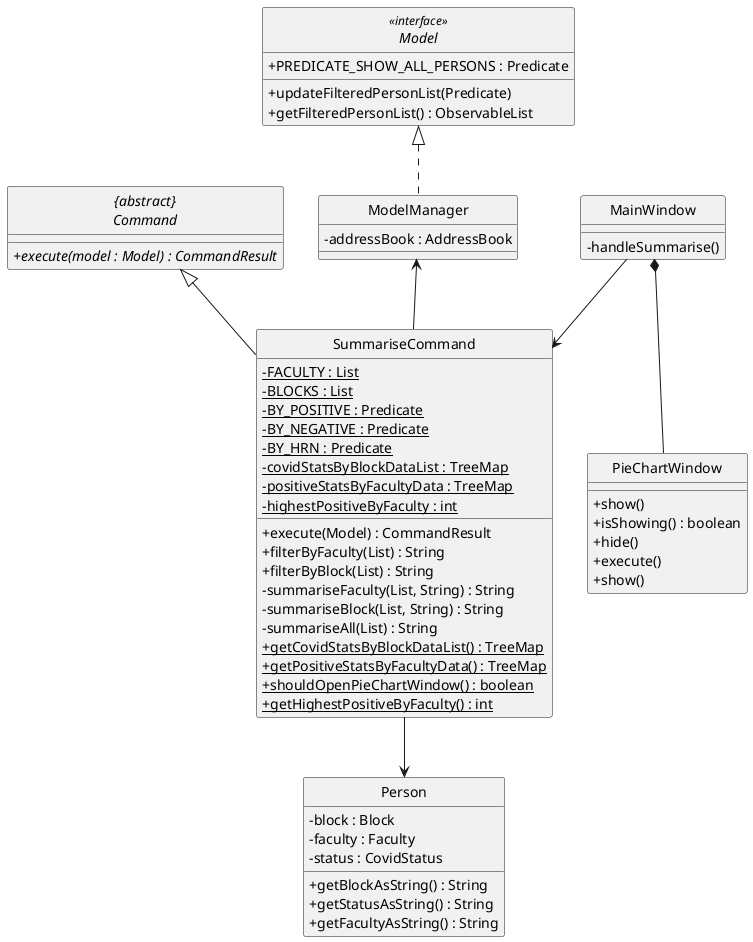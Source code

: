 @startuml
skinparam backgroundColor #ffffff
skinparam classAttributeIconSize 0
hide circle

abstract class "{abstract}\nCommand" {
    + {abstract} execute(model : Model) : CommandResult
}

interface Model <<interface>> {
    /' Fields '/
    +PREDICATE_SHOW_ALL_PERSONS : Predicate

    /' Methods '/
    + updateFilteredPersonList(Predicate)
    + getFilteredPersonList() : ObservableList
}

class ModelManager implements Model{
    -addressBook : AddressBook
}

class Person {
    /' Fields '/
     -block : Block
     -faculty : Faculty
     -status : CovidStatus

    /' Methods '/
    + getBlockAsString() : String
    + getStatusAsString() : String
    + getFacultyAsString() : String
}

class SummariseCommand {
    /' Fields '/
    - {static} FACULTY : List
    - {static} BLOCKS : List
    - {static} BY_POSITIVE : Predicate
    - {static} BY_NEGATIVE : Predicate
    - {static} BY_HRN : Predicate
    - {static} covidStatsByBlockDataList : TreeMap
    - {static} positiveStatsByFacultyData : TreeMap
    - {static} highestPositiveByFaculty : int

    /' Methods '/
    + execute(Model) : CommandResult
    + filterByFaculty(List) : String
    + filterByBlock(List) : String
    - summariseFaculty(List, String) : String
    - summariseBlock(List, String) : String
    - summariseAll(List) : String
    + {static} getCovidStatsByBlockDataList() : TreeMap
    + {static} getPositiveStatsByFacultyData() : TreeMap
    + {static} shouldOpenPieChartWindow() : boolean
    + {static} getHighestPositiveByFaculty() : int
}

class MainWindow {
    /' Methods '/
    - handleSummarise()
}

class PieChartWindow {
     /' Methods '/
     + show()
     + isShowing() : boolean
     + hide()
     + execute()
     + show()
 }

ModelManager <-- SummariseCommand
"{abstract}\nCommand" <|-- SummariseCommand
SummariseCommand --> Person
MainWindow --> SummariseCommand
MainWindow *-- PieChartWindow

@enduml
